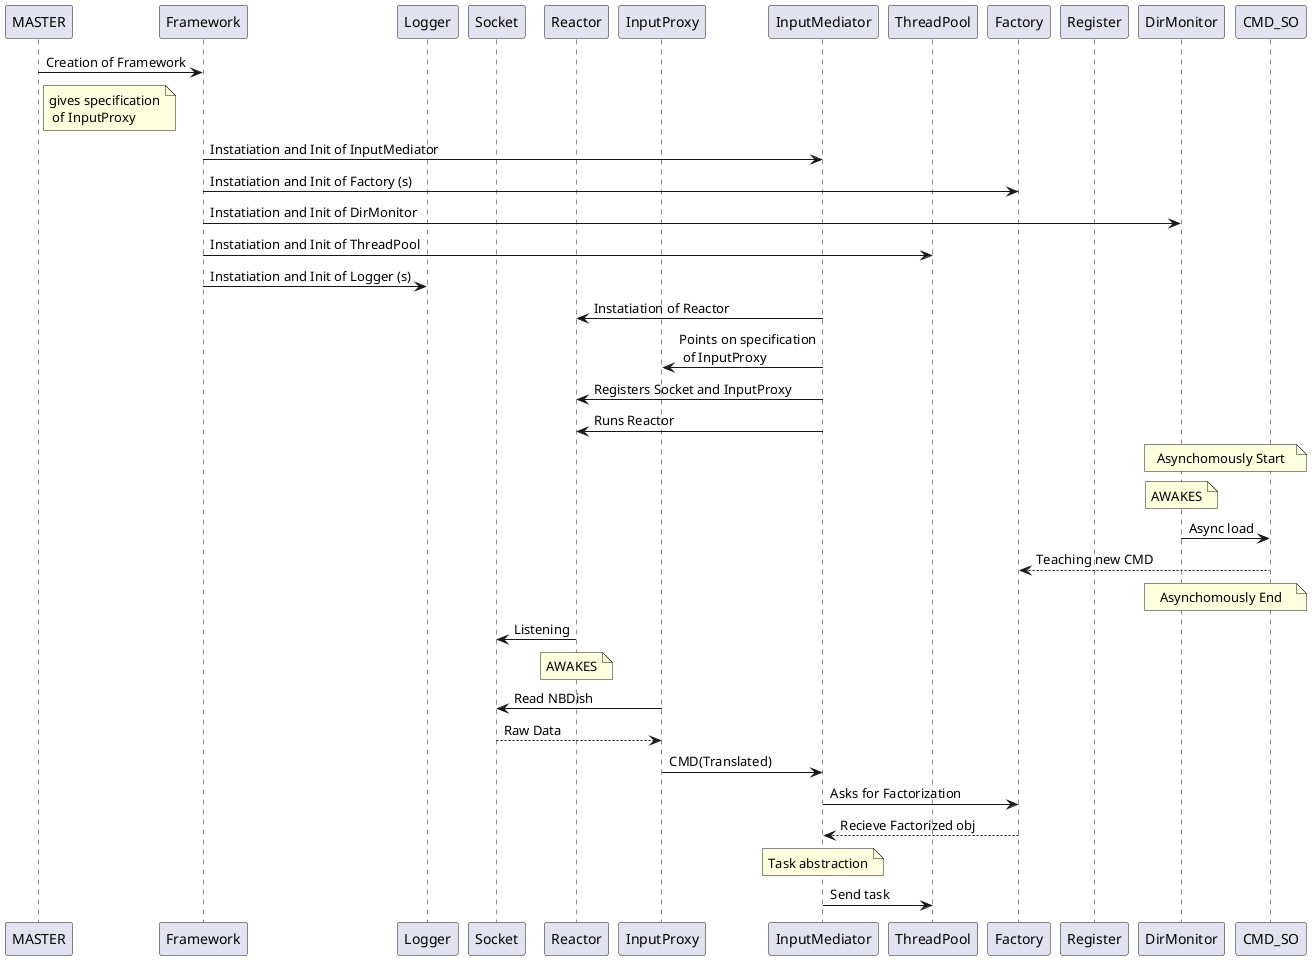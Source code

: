 @startuml Master Sequence

Participant MASTER
Participant Framework
Participant Logger
Participant Socket
Participant Reactor
Participant InputProxy
Participant InputMediator
Participant ThreadPool

Participant Factory
Participant Register
Participant DirMonitor
Participant CMD_SO

MASTER->Framework:Creation of Framework
Note right of MASTER: gives specification\n of InputProxy
Framework->InputMediator:Instatiation and Init of InputMediator
Framework->Factory:Instatiation and Init of Factory (s)
Framework->DirMonitor:Instatiation and Init of DirMonitor 
Framework->ThreadPool:Instatiation and Init of ThreadPool
Framework->Logger:Instatiation and Init of Logger (s)
InputMediator->Reactor:Instatiation of Reactor
InputMediator->InputProxy:Points on specification\n of InputProxy
InputMediator->Reactor:Registers Socket and InputProxy

InputMediator->Reactor:Runs Reactor

Note over CMD_SO,DirMonitor:Asynchomously Start
Note over DirMonitor:AWAKES
DirMonitor->CMD_SO:Async load
CMD_SO-->Factory:Teaching new CMD
Note over CMD_SO,DirMonitor:Asynchomously End

Reactor->Socket:Listening
Note over Reactor:AWAKES
InputProxy->Socket:Read NBDish
Socket-->InputProxy:Raw Data
InputProxy->InputMediator:CMD(Translated)
InputMediator->Factory:Asks for Factorization
Factory-->InputMediator:Recieve Factorized obj
Note over InputMediator:Task abstraction
InputMediator->ThreadPool:Send task

@enduml